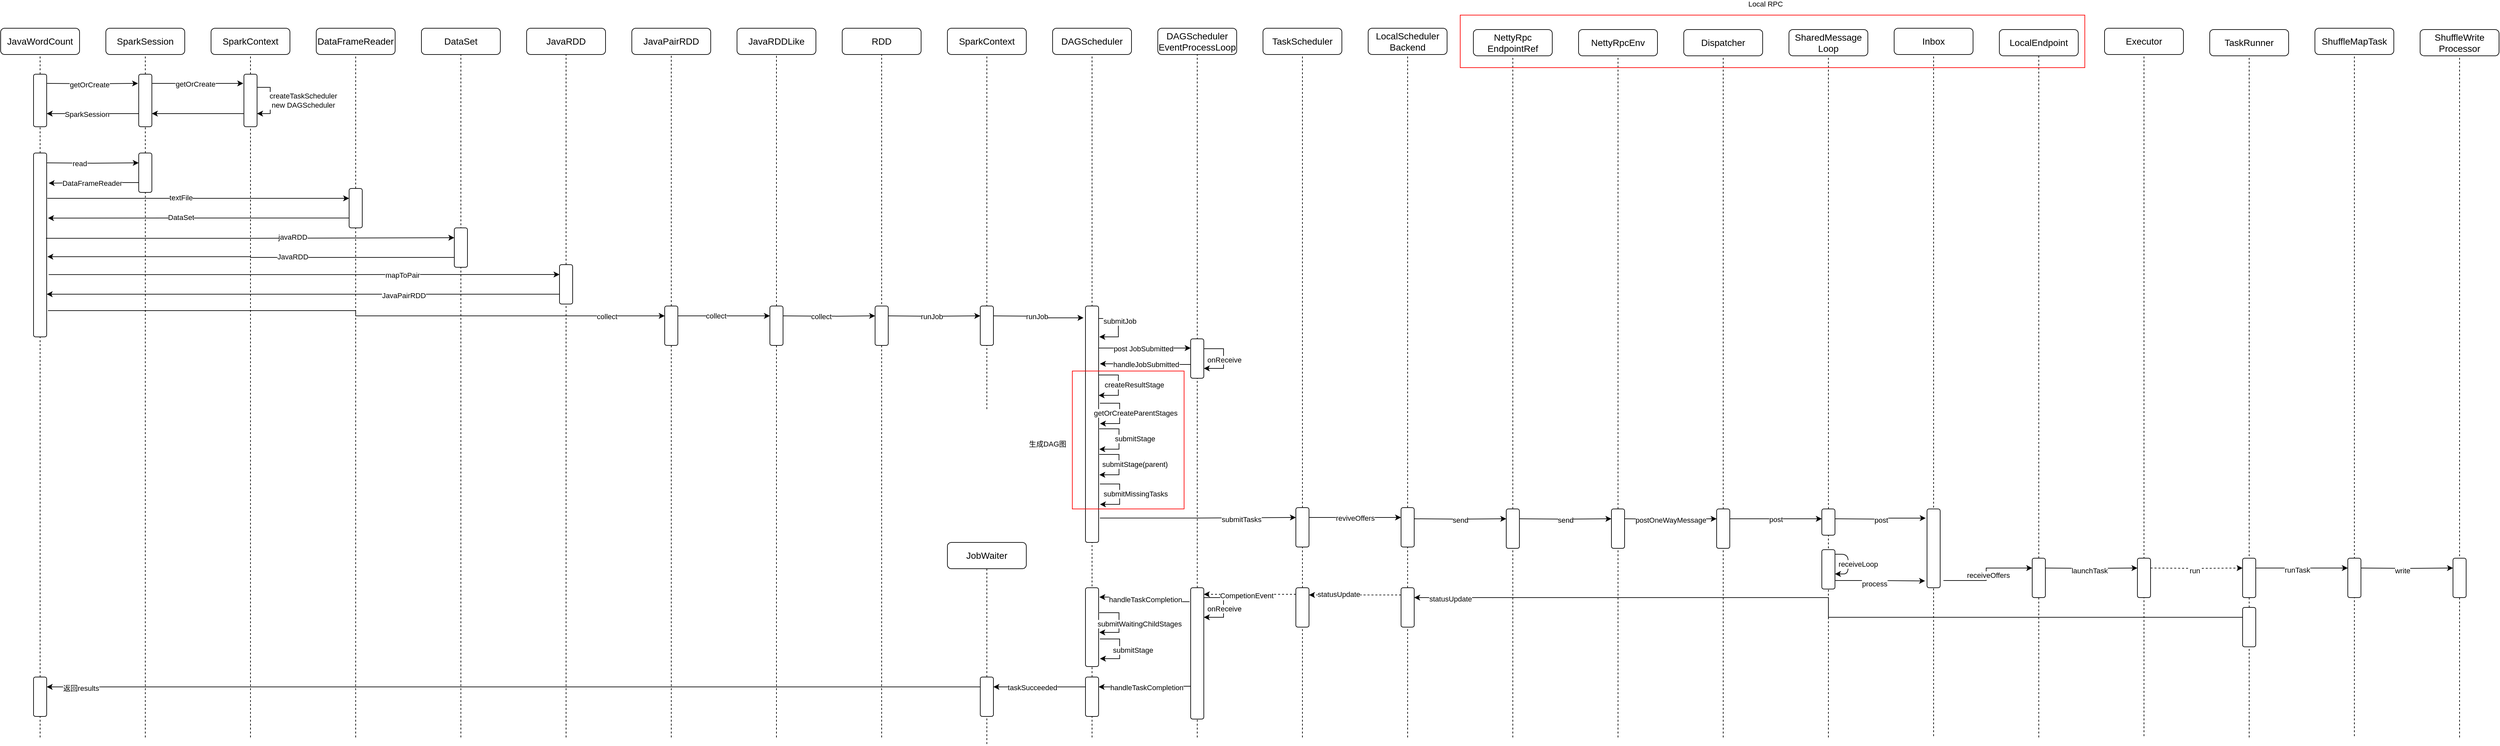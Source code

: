 <mxfile version="20.2.2" type="github">
  <diagram id="U8BS91Y_MRsQbwHD1So6" name="Page-1">
    <mxGraphModel dx="6643" dy="1079" grid="1" gridSize="10" guides="1" tooltips="1" connect="1" arrows="1" fold="1" page="1" pageScale="1" pageWidth="5000" pageHeight="3000" math="0" shadow="0">
      <root>
        <mxCell id="0" />
        <mxCell id="1" parent="0" />
        <mxCell id="0Mfr6jbFzVe-f7cG6Vl7-1" value="DataFrameReader" style="rounded=1;html=1;fontSize=14;whiteSpace=wrap;" parent="1" vertex="1">
          <mxGeometry x="-4440" y="80" width="120" height="40" as="geometry" />
        </mxCell>
        <mxCell id="0Mfr6jbFzVe-f7cG6Vl7-2" value="" style="endArrow=none;dashed=1;html=1;rounded=0;entryX=0.5;entryY=1;entryDx=0;entryDy=0;startArrow=none;" parent="1" source="-e6ujkZfyic5jgYB_E-2-20" edge="1">
          <mxGeometry width="50" height="50" relative="1" as="geometry">
            <mxPoint x="-4380" y="1160" as="sourcePoint" />
            <mxPoint x="-4380" y="120" as="targetPoint" />
          </mxGeometry>
        </mxCell>
        <mxCell id="0Mfr6jbFzVe-f7cG6Vl7-5" value="DataSet" style="rounded=1;html=1;fontSize=14;whiteSpace=wrap;" parent="1" vertex="1">
          <mxGeometry x="-4280" y="80" width="120" height="40" as="geometry" />
        </mxCell>
        <mxCell id="0Mfr6jbFzVe-f7cG6Vl7-6" value="" style="endArrow=none;dashed=1;html=1;rounded=0;entryX=0.5;entryY=1;entryDx=0;entryDy=0;startArrow=none;" parent="1" edge="1">
          <mxGeometry width="50" height="50" relative="1" as="geometry">
            <mxPoint x="-4220" y="1160" as="sourcePoint" />
            <mxPoint x="-4220" y="120" as="targetPoint" />
          </mxGeometry>
        </mxCell>
        <mxCell id="0Mfr6jbFzVe-f7cG6Vl7-7" value="JavaRDD" style="rounded=1;html=1;fontSize=14;whiteSpace=wrap;" parent="1" vertex="1">
          <mxGeometry x="-4120" y="80" width="120" height="40" as="geometry" />
        </mxCell>
        <mxCell id="0Mfr6jbFzVe-f7cG6Vl7-8" value="" style="endArrow=none;dashed=1;html=1;rounded=0;entryX=0.5;entryY=1;entryDx=0;entryDy=0;startArrow=none;" parent="1" edge="1">
          <mxGeometry width="50" height="50" relative="1" as="geometry">
            <mxPoint x="-4060" y="1160" as="sourcePoint" />
            <mxPoint x="-4060" y="120" as="targetPoint" />
          </mxGeometry>
        </mxCell>
        <mxCell id="0Mfr6jbFzVe-f7cG6Vl7-9" value="JavaPairRDD" style="rounded=1;html=1;fontSize=14;whiteSpace=wrap;" parent="1" vertex="1">
          <mxGeometry x="-3960" y="80" width="120" height="40" as="geometry" />
        </mxCell>
        <mxCell id="0Mfr6jbFzVe-f7cG6Vl7-10" value="" style="endArrow=none;dashed=1;html=1;rounded=0;entryX=0.5;entryY=1;entryDx=0;entryDy=0;startArrow=none;" parent="1" source="-e6ujkZfyic5jgYB_E-2-28" edge="1">
          <mxGeometry width="50" height="50" relative="1" as="geometry">
            <mxPoint x="-3900" y="1160" as="sourcePoint" />
            <mxPoint x="-3900" y="120" as="targetPoint" />
          </mxGeometry>
        </mxCell>
        <mxCell id="0Mfr6jbFzVe-f7cG6Vl7-11" value="JavaRDDLike" style="rounded=1;html=1;fontSize=14;whiteSpace=wrap;" parent="1" vertex="1">
          <mxGeometry x="-3800" y="80" width="120" height="40" as="geometry" />
        </mxCell>
        <mxCell id="0Mfr6jbFzVe-f7cG6Vl7-12" value="" style="endArrow=none;dashed=1;html=1;rounded=0;entryX=0.5;entryY=1;entryDx=0;entryDy=0;startArrow=none;" parent="1" source="-e6ujkZfyic5jgYB_E-2-44" edge="1">
          <mxGeometry width="50" height="50" relative="1" as="geometry">
            <mxPoint x="-3740" y="1160" as="sourcePoint" />
            <mxPoint x="-3740" y="120" as="targetPoint" />
          </mxGeometry>
        </mxCell>
        <mxCell id="0Mfr6jbFzVe-f7cG6Vl7-13" value="RDD" style="rounded=1;html=1;fontSize=14;whiteSpace=wrap;" parent="1" vertex="1">
          <mxGeometry x="-3640" y="80" width="120" height="40" as="geometry" />
        </mxCell>
        <mxCell id="0Mfr6jbFzVe-f7cG6Vl7-14" value="" style="endArrow=none;dashed=1;html=1;rounded=0;entryX=0.5;entryY=1;entryDx=0;entryDy=0;startArrow=none;" parent="1" edge="1">
          <mxGeometry width="50" height="50" relative="1" as="geometry">
            <mxPoint x="-3580" y="1160" as="sourcePoint" />
            <mxPoint x="-3580" y="120" as="targetPoint" />
          </mxGeometry>
        </mxCell>
        <mxCell id="0Mfr6jbFzVe-f7cG6Vl7-15" value="SparkContext" style="rounded=1;html=1;fontSize=14;whiteSpace=wrap;" parent="1" vertex="1">
          <mxGeometry x="-3480" y="80" width="120" height="40" as="geometry" />
        </mxCell>
        <mxCell id="0Mfr6jbFzVe-f7cG6Vl7-16" value="" style="endArrow=none;dashed=1;html=1;rounded=0;entryX=0.5;entryY=1;entryDx=0;entryDy=0;startArrow=none;" parent="1" edge="1">
          <mxGeometry width="50" height="50" relative="1" as="geometry">
            <mxPoint x="-3420" y="660" as="sourcePoint" />
            <mxPoint x="-3420" y="120" as="targetPoint" />
          </mxGeometry>
        </mxCell>
        <mxCell id="0Mfr6jbFzVe-f7cG6Vl7-17" value="DAGScheduler" style="rounded=1;html=1;fontSize=14;whiteSpace=wrap;" parent="1" vertex="1">
          <mxGeometry x="-3320" y="80" width="120" height="40" as="geometry" />
        </mxCell>
        <mxCell id="0Mfr6jbFzVe-f7cG6Vl7-18" value="" style="endArrow=none;dashed=1;html=1;rounded=0;entryX=0.5;entryY=1;entryDx=0;entryDy=0;startArrow=none;" parent="1" source="yeJJzaqy2e3DadIRj8Ek-104" edge="1">
          <mxGeometry width="50" height="50" relative="1" as="geometry">
            <mxPoint x="-3260" y="1160" as="sourcePoint" />
            <mxPoint x="-3260" y="120" as="targetPoint" />
          </mxGeometry>
        </mxCell>
        <mxCell id="0Mfr6jbFzVe-f7cG6Vl7-19" value="&lt;div&gt;DAGScheduler&lt;/div&gt;&lt;div&gt;EventProcessLoop&lt;/div&gt;" style="rounded=1;html=1;fontSize=14;whiteSpace=wrap;" parent="1" vertex="1">
          <mxGeometry x="-3160" y="80" width="120" height="40" as="geometry" />
        </mxCell>
        <mxCell id="0Mfr6jbFzVe-f7cG6Vl7-20" value="" style="endArrow=none;dashed=1;html=1;rounded=0;entryX=0.5;entryY=1;entryDx=0;entryDy=0;startArrow=none;" parent="1" source="yeJJzaqy2e3DadIRj8Ek-89" edge="1">
          <mxGeometry width="50" height="50" relative="1" as="geometry">
            <mxPoint x="-3100" y="1160" as="sourcePoint" />
            <mxPoint x="-3100" y="120" as="targetPoint" />
          </mxGeometry>
        </mxCell>
        <mxCell id="0Mfr6jbFzVe-f7cG6Vl7-21" value="TaskScheduler" style="rounded=1;html=1;fontSize=14;whiteSpace=wrap;" parent="1" vertex="1">
          <mxGeometry x="-3000" y="80" width="120" height="40" as="geometry" />
        </mxCell>
        <mxCell id="0Mfr6jbFzVe-f7cG6Vl7-22" value="" style="endArrow=none;dashed=1;html=1;rounded=0;entryX=0.5;entryY=1;entryDx=0;entryDy=0;startArrow=none;" parent="1" source="yeJJzaqy2e3DadIRj8Ek-10" edge="1">
          <mxGeometry width="50" height="50" relative="1" as="geometry">
            <mxPoint x="-2940" y="1160" as="sourcePoint" />
            <mxPoint x="-2940" y="120" as="targetPoint" />
          </mxGeometry>
        </mxCell>
        <mxCell id="0Mfr6jbFzVe-f7cG6Vl7-23" value="&lt;div&gt;LocalScheduler&lt;/div&gt;&lt;div&gt;Backend&lt;/div&gt;" style="rounded=1;html=1;fontSize=14;whiteSpace=wrap;" parent="1" vertex="1">
          <mxGeometry x="-2840" y="80" width="120" height="40" as="geometry" />
        </mxCell>
        <mxCell id="0Mfr6jbFzVe-f7cG6Vl7-24" value="" style="endArrow=none;dashed=1;html=1;rounded=0;entryX=0.5;entryY=1;entryDx=0;entryDy=0;startArrow=none;" parent="1" source="yeJJzaqy2e3DadIRj8Ek-16" edge="1">
          <mxGeometry width="50" height="50" relative="1" as="geometry">
            <mxPoint x="-2780" y="1160" as="sourcePoint" />
            <mxPoint x="-2780" y="120" as="targetPoint" />
          </mxGeometry>
        </mxCell>
        <mxCell id="0Mfr6jbFzVe-f7cG6Vl7-25" value="SparkContext" style="rounded=1;html=1;fontSize=14;whiteSpace=wrap;" parent="1" vertex="1">
          <mxGeometry x="-4600" y="80" width="120" height="40" as="geometry" />
        </mxCell>
        <mxCell id="0Mfr6jbFzVe-f7cG6Vl7-26" value="" style="endArrow=none;dashed=1;html=1;rounded=0;entryX=0.5;entryY=1;entryDx=0;entryDy=0;startArrow=none;" parent="1" source="-e6ujkZfyic5jgYB_E-2-3" edge="1">
          <mxGeometry width="50" height="50" relative="1" as="geometry">
            <mxPoint x="-4540" y="1160" as="sourcePoint" />
            <mxPoint x="-4540" y="120" as="targetPoint" />
          </mxGeometry>
        </mxCell>
        <mxCell id="0Mfr6jbFzVe-f7cG6Vl7-27" value="SparkSession" style="rounded=1;html=1;fontSize=14;whiteSpace=wrap;" parent="1" vertex="1">
          <mxGeometry x="-4760" y="80" width="120" height="40" as="geometry" />
        </mxCell>
        <mxCell id="0Mfr6jbFzVe-f7cG6Vl7-28" value="" style="endArrow=none;dashed=1;html=1;rounded=0;entryX=0.5;entryY=1;entryDx=0;entryDy=0;startArrow=none;" parent="1" source="-e6ujkZfyic5jgYB_E-2-15" edge="1">
          <mxGeometry width="50" height="50" relative="1" as="geometry">
            <mxPoint x="-4700" y="1160" as="sourcePoint" />
            <mxPoint x="-4700" y="120" as="targetPoint" />
          </mxGeometry>
        </mxCell>
        <mxCell id="0Mfr6jbFzVe-f7cG6Vl7-29" value="JavaWordCount" style="rounded=1;html=1;fontSize=14;whiteSpace=wrap;" parent="1" vertex="1">
          <mxGeometry x="-4920" y="80" width="120" height="40" as="geometry" />
        </mxCell>
        <mxCell id="0Mfr6jbFzVe-f7cG6Vl7-30" value="" style="endArrow=none;dashed=1;html=1;rounded=0;entryX=0.5;entryY=1;entryDx=0;entryDy=0;startArrow=none;" parent="1" source="-e6ujkZfyic5jgYB_E-2-13" edge="1">
          <mxGeometry width="50" height="50" relative="1" as="geometry">
            <mxPoint x="-4860" y="1160" as="sourcePoint" />
            <mxPoint x="-4860" y="120" as="targetPoint" />
          </mxGeometry>
        </mxCell>
        <mxCell id="-e6ujkZfyic5jgYB_E-2-5" style="edgeStyle=orthogonalEdgeStyle;rounded=0;orthogonalLoop=1;jettySize=auto;html=1;entryX=-0.05;entryY=0.175;entryDx=0;entryDy=0;entryPerimeter=0;" parent="1" target="-e6ujkZfyic5jgYB_E-2-2" edge="1">
          <mxGeometry relative="1" as="geometry">
            <mxPoint x="-4850" y="164" as="sourcePoint" />
          </mxGeometry>
        </mxCell>
        <mxCell id="-e6ujkZfyic5jgYB_E-2-7" value="&lt;div&gt;getOrCreate&lt;/div&gt;" style="edgeLabel;html=1;align=center;verticalAlign=middle;resizable=0;points=[];" parent="-e6ujkZfyic5jgYB_E-2-5" vertex="1" connectable="0">
          <mxGeometry x="-0.286" y="-2" relative="1" as="geometry">
            <mxPoint x="15" y="-1" as="offset" />
          </mxGeometry>
        </mxCell>
        <mxCell id="-e6ujkZfyic5jgYB_E-2-1" value="" style="rounded=1;whiteSpace=wrap;html=1;" parent="1" vertex="1">
          <mxGeometry x="-4870" y="150" width="20" height="80" as="geometry" />
        </mxCell>
        <mxCell id="-e6ujkZfyic5jgYB_E-2-6" style="edgeStyle=orthogonalEdgeStyle;rounded=0;orthogonalLoop=1;jettySize=auto;html=1;exitX=0.95;exitY=0.175;exitDx=0;exitDy=0;entryX=-0.05;entryY=0.175;entryDx=0;entryDy=0;entryPerimeter=0;exitPerimeter=0;" parent="1" source="-e6ujkZfyic5jgYB_E-2-2" target="-e6ujkZfyic5jgYB_E-2-3" edge="1">
          <mxGeometry relative="1" as="geometry">
            <mxPoint x="-4560" y="165" as="targetPoint" />
          </mxGeometry>
        </mxCell>
        <mxCell id="-e6ujkZfyic5jgYB_E-2-8" value="getOrCreate" style="edgeLabel;html=1;align=center;verticalAlign=middle;resizable=0;points=[];" parent="-e6ujkZfyic5jgYB_E-2-6" vertex="1" connectable="0">
          <mxGeometry x="-0.343" y="-1" relative="1" as="geometry">
            <mxPoint x="21" as="offset" />
          </mxGeometry>
        </mxCell>
        <mxCell id="-e6ujkZfyic5jgYB_E-2-12" style="edgeStyle=orthogonalEdgeStyle;rounded=0;orthogonalLoop=1;jettySize=auto;html=1;exitX=0;exitY=0.75;exitDx=0;exitDy=0;entryX=1;entryY=0.75;entryDx=0;entryDy=0;" parent="1" source="-e6ujkZfyic5jgYB_E-2-2" target="-e6ujkZfyic5jgYB_E-2-1" edge="1">
          <mxGeometry relative="1" as="geometry" />
        </mxCell>
        <mxCell id="-e6ujkZfyic5jgYB_E-2-26" value="SparkSession" style="edgeLabel;html=1;align=center;verticalAlign=middle;resizable=0;points=[];" parent="-e6ujkZfyic5jgYB_E-2-12" vertex="1" connectable="0">
          <mxGeometry x="0.257" y="1" relative="1" as="geometry">
            <mxPoint x="9" as="offset" />
          </mxGeometry>
        </mxCell>
        <mxCell id="-e6ujkZfyic5jgYB_E-2-2" value="" style="rounded=1;whiteSpace=wrap;html=1;" parent="1" vertex="1">
          <mxGeometry x="-4710" y="150" width="20" height="80" as="geometry" />
        </mxCell>
        <mxCell id="-e6ujkZfyic5jgYB_E-2-11" style="edgeStyle=orthogonalEdgeStyle;rounded=0;orthogonalLoop=1;jettySize=auto;html=1;exitX=0;exitY=0.75;exitDx=0;exitDy=0;entryX=1;entryY=0.75;entryDx=0;entryDy=0;" parent="1" source="-e6ujkZfyic5jgYB_E-2-3" target="-e6ujkZfyic5jgYB_E-2-2" edge="1">
          <mxGeometry relative="1" as="geometry" />
        </mxCell>
        <mxCell id="-e6ujkZfyic5jgYB_E-2-3" value="" style="rounded=1;whiteSpace=wrap;html=1;" parent="1" vertex="1">
          <mxGeometry x="-4550" y="150" width="20" height="80" as="geometry" />
        </mxCell>
        <mxCell id="-e6ujkZfyic5jgYB_E-2-4" value="" style="endArrow=none;dashed=1;html=1;rounded=0;entryX=0.5;entryY=1;entryDx=0;entryDy=0;startArrow=none;" parent="1" target="-e6ujkZfyic5jgYB_E-2-3" edge="1">
          <mxGeometry width="50" height="50" relative="1" as="geometry">
            <mxPoint x="-4540" y="1160" as="sourcePoint" />
            <mxPoint x="-4540" y="120" as="targetPoint" />
          </mxGeometry>
        </mxCell>
        <mxCell id="-e6ujkZfyic5jgYB_E-2-9" value="&lt;div&gt;createTaskScheduler&lt;/div&gt;&lt;div&gt;new DAGScheduler&lt;br&gt;&lt;/div&gt;" style="edgeStyle=orthogonalEdgeStyle;rounded=0;orthogonalLoop=1;jettySize=auto;html=1;exitX=1;exitY=0.25;exitDx=0;exitDy=0;entryX=1;entryY=0.75;entryDx=0;entryDy=0;" parent="1" source="-e6ujkZfyic5jgYB_E-2-3" target="-e6ujkZfyic5jgYB_E-2-3" edge="1">
          <mxGeometry y="50" relative="1" as="geometry">
            <mxPoint as="offset" />
          </mxGeometry>
        </mxCell>
        <mxCell id="-e6ujkZfyic5jgYB_E-2-13" value="" style="rounded=1;whiteSpace=wrap;html=1;" parent="1" vertex="1">
          <mxGeometry x="-4870" y="270" width="20" height="280" as="geometry" />
        </mxCell>
        <mxCell id="-e6ujkZfyic5jgYB_E-2-14" value="" style="endArrow=none;dashed=1;html=1;rounded=0;entryX=0.5;entryY=1;entryDx=0;entryDy=0;startArrow=none;" parent="1" source="yeJJzaqy2e3DadIRj8Ek-116" target="-e6ujkZfyic5jgYB_E-2-13" edge="1">
          <mxGeometry width="50" height="50" relative="1" as="geometry">
            <mxPoint x="-4860" y="1160" as="sourcePoint" />
            <mxPoint x="-4860" y="120" as="targetPoint" />
          </mxGeometry>
        </mxCell>
        <mxCell id="-e6ujkZfyic5jgYB_E-2-17" style="edgeStyle=orthogonalEdgeStyle;rounded=0;orthogonalLoop=1;jettySize=auto;html=1;exitX=0;exitY=0.25;exitDx=0;exitDy=0;entryX=0;entryY=0.25;entryDx=0;entryDy=0;" parent="1" target="-e6ujkZfyic5jgYB_E-2-15" edge="1">
          <mxGeometry relative="1" as="geometry">
            <mxPoint x="-4850" y="285" as="sourcePoint" />
          </mxGeometry>
        </mxCell>
        <mxCell id="-e6ujkZfyic5jgYB_E-2-35" value="read" style="edgeLabel;html=1;align=center;verticalAlign=middle;resizable=0;points=[];" parent="-e6ujkZfyic5jgYB_E-2-17" vertex="1" connectable="0">
          <mxGeometry x="-0.286" relative="1" as="geometry">
            <mxPoint as="offset" />
          </mxGeometry>
        </mxCell>
        <mxCell id="-e6ujkZfyic5jgYB_E-2-19" style="edgeStyle=orthogonalEdgeStyle;rounded=0;orthogonalLoop=1;jettySize=auto;html=1;exitX=0;exitY=0.75;exitDx=0;exitDy=0;entryX=1.15;entryY=0.164;entryDx=0;entryDy=0;entryPerimeter=0;" parent="1" source="-e6ujkZfyic5jgYB_E-2-15" target="-e6ujkZfyic5jgYB_E-2-13" edge="1">
          <mxGeometry relative="1" as="geometry" />
        </mxCell>
        <mxCell id="-e6ujkZfyic5jgYB_E-2-36" value="DataFrameReader" style="edgeLabel;html=1;align=center;verticalAlign=middle;resizable=0;points=[];" parent="-e6ujkZfyic5jgYB_E-2-19" vertex="1" connectable="0">
          <mxGeometry x="0.26" relative="1" as="geometry">
            <mxPoint x="15" as="offset" />
          </mxGeometry>
        </mxCell>
        <mxCell id="-e6ujkZfyic5jgYB_E-2-15" value="" style="rounded=1;whiteSpace=wrap;html=1;" parent="1" vertex="1">
          <mxGeometry x="-4710" y="270" width="20" height="60" as="geometry" />
        </mxCell>
        <mxCell id="-e6ujkZfyic5jgYB_E-2-16" value="" style="endArrow=none;dashed=1;html=1;rounded=0;entryX=0.5;entryY=1;entryDx=0;entryDy=0;startArrow=none;" parent="1" target="-e6ujkZfyic5jgYB_E-2-15" edge="1">
          <mxGeometry width="50" height="50" relative="1" as="geometry">
            <mxPoint x="-4700" y="1160" as="sourcePoint" />
            <mxPoint x="-4700" y="120" as="targetPoint" />
          </mxGeometry>
        </mxCell>
        <mxCell id="-e6ujkZfyic5jgYB_E-2-22" style="edgeStyle=orthogonalEdgeStyle;rounded=0;orthogonalLoop=1;jettySize=auto;html=1;exitX=0;exitY=0.25;exitDx=0;exitDy=0;entryX=1.05;entryY=0.558;entryDx=0;entryDy=0;entryPerimeter=0;" parent="1" edge="1">
          <mxGeometry relative="1" as="geometry">
            <mxPoint x="-4849" y="338.96" as="sourcePoint" />
            <mxPoint x="-4390" y="339" as="targetPoint" />
          </mxGeometry>
        </mxCell>
        <mxCell id="-e6ujkZfyic5jgYB_E-2-37" value="textFile" style="edgeLabel;html=1;align=center;verticalAlign=middle;resizable=0;points=[];" parent="-e6ujkZfyic5jgYB_E-2-22" vertex="1" connectable="0">
          <mxGeometry x="-0.116" y="1" relative="1" as="geometry">
            <mxPoint as="offset" />
          </mxGeometry>
        </mxCell>
        <mxCell id="-e6ujkZfyic5jgYB_E-2-23" style="edgeStyle=orthogonalEdgeStyle;rounded=0;orthogonalLoop=1;jettySize=auto;html=1;exitX=0;exitY=0.75;exitDx=0;exitDy=0;entryX=1.1;entryY=0.354;entryDx=0;entryDy=0;entryPerimeter=0;" parent="1" source="-e6ujkZfyic5jgYB_E-2-20" target="-e6ujkZfyic5jgYB_E-2-13" edge="1">
          <mxGeometry relative="1" as="geometry" />
        </mxCell>
        <mxCell id="-e6ujkZfyic5jgYB_E-2-38" value="DataSet" style="edgeLabel;html=1;align=center;verticalAlign=middle;resizable=0;points=[];" parent="-e6ujkZfyic5jgYB_E-2-23" vertex="1" connectable="0">
          <mxGeometry x="0.118" y="-1" relative="1" as="geometry">
            <mxPoint as="offset" />
          </mxGeometry>
        </mxCell>
        <mxCell id="-e6ujkZfyic5jgYB_E-2-20" value="" style="rounded=1;whiteSpace=wrap;html=1;" parent="1" vertex="1">
          <mxGeometry x="-4390" y="324" width="20" height="60" as="geometry" />
        </mxCell>
        <mxCell id="-e6ujkZfyic5jgYB_E-2-21" value="" style="endArrow=none;dashed=1;html=1;rounded=0;entryX=0.5;entryY=1;entryDx=0;entryDy=0;startArrow=none;" parent="1" target="-e6ujkZfyic5jgYB_E-2-20" edge="1">
          <mxGeometry width="50" height="50" relative="1" as="geometry">
            <mxPoint x="-4380" y="1160" as="sourcePoint" />
            <mxPoint x="-4380" y="120" as="targetPoint" />
          </mxGeometry>
        </mxCell>
        <mxCell id="-e6ujkZfyic5jgYB_E-2-27" style="edgeStyle=orthogonalEdgeStyle;rounded=0;orthogonalLoop=1;jettySize=auto;html=1;exitX=0.95;exitY=0.464;exitDx=0;exitDy=0;entryX=0;entryY=0.25;entryDx=0;entryDy=0;exitPerimeter=0;" parent="1" source="-e6ujkZfyic5jgYB_E-2-13" target="-e6ujkZfyic5jgYB_E-2-24" edge="1">
          <mxGeometry relative="1" as="geometry" />
        </mxCell>
        <mxCell id="-e6ujkZfyic5jgYB_E-2-39" value="javaRDD" style="edgeLabel;html=1;align=center;verticalAlign=middle;resizable=0;points=[];" parent="-e6ujkZfyic5jgYB_E-2-27" vertex="1" connectable="0">
          <mxGeometry x="0.209" y="1" relative="1" as="geometry">
            <mxPoint as="offset" />
          </mxGeometry>
        </mxCell>
        <mxCell id="-e6ujkZfyic5jgYB_E-2-30" style="edgeStyle=orthogonalEdgeStyle;rounded=0;orthogonalLoop=1;jettySize=auto;html=1;exitX=0;exitY=0.75;exitDx=0;exitDy=0;entryX=1.05;entryY=0.564;entryDx=0;entryDy=0;entryPerimeter=0;" parent="1" source="-e6ujkZfyic5jgYB_E-2-24" target="-e6ujkZfyic5jgYB_E-2-13" edge="1">
          <mxGeometry relative="1" as="geometry" />
        </mxCell>
        <mxCell id="-e6ujkZfyic5jgYB_E-2-40" value="JavaRDD" style="edgeLabel;html=1;align=center;verticalAlign=middle;resizable=0;points=[];" parent="-e6ujkZfyic5jgYB_E-2-30" vertex="1" connectable="0">
          <mxGeometry x="-0.171" y="-1" relative="1" as="geometry">
            <mxPoint x="11" as="offset" />
          </mxGeometry>
        </mxCell>
        <mxCell id="-e6ujkZfyic5jgYB_E-2-24" value="" style="rounded=1;whiteSpace=wrap;html=1;" parent="1" vertex="1">
          <mxGeometry x="-4230" y="384" width="20" height="60" as="geometry" />
        </mxCell>
        <mxCell id="-e6ujkZfyic5jgYB_E-2-31" style="edgeStyle=orthogonalEdgeStyle;rounded=0;orthogonalLoop=1;jettySize=auto;html=1;exitX=1.15;exitY=0.661;exitDx=0;exitDy=0;entryX=0;entryY=0.25;entryDx=0;entryDy=0;exitPerimeter=0;" parent="1" source="-e6ujkZfyic5jgYB_E-2-13" target="-e6ujkZfyic5jgYB_E-2-25" edge="1">
          <mxGeometry relative="1" as="geometry" />
        </mxCell>
        <mxCell id="-e6ujkZfyic5jgYB_E-2-41" value="mapToPair" style="edgeLabel;html=1;align=center;verticalAlign=middle;resizable=0;points=[];" parent="-e6ujkZfyic5jgYB_E-2-31" vertex="1" connectable="0">
          <mxGeometry x="0.384" y="-1" relative="1" as="geometry">
            <mxPoint as="offset" />
          </mxGeometry>
        </mxCell>
        <mxCell id="-e6ujkZfyic5jgYB_E-2-32" style="edgeStyle=orthogonalEdgeStyle;rounded=0;orthogonalLoop=1;jettySize=auto;html=1;exitX=0;exitY=0.75;exitDx=0;exitDy=0;" parent="1" source="-e6ujkZfyic5jgYB_E-2-25" edge="1">
          <mxGeometry relative="1" as="geometry">
            <mxPoint x="-4850" y="485" as="targetPoint" />
          </mxGeometry>
        </mxCell>
        <mxCell id="-e6ujkZfyic5jgYB_E-2-42" value="JavaPairRDD" style="edgeLabel;html=1;align=center;verticalAlign=middle;resizable=0;points=[];" parent="-e6ujkZfyic5jgYB_E-2-32" vertex="1" connectable="0">
          <mxGeometry x="-0.364" y="2" relative="1" as="geometry">
            <mxPoint x="11" as="offset" />
          </mxGeometry>
        </mxCell>
        <mxCell id="-e6ujkZfyic5jgYB_E-2-25" value="" style="rounded=1;whiteSpace=wrap;html=1;" parent="1" vertex="1">
          <mxGeometry x="-4070" y="440" width="20" height="60" as="geometry" />
        </mxCell>
        <mxCell id="-e6ujkZfyic5jgYB_E-2-33" style="edgeStyle=orthogonalEdgeStyle;rounded=0;orthogonalLoop=1;jettySize=auto;html=1;exitX=1.1;exitY=0.857;exitDx=0;exitDy=0;entryX=0;entryY=0.25;entryDx=0;entryDy=0;exitPerimeter=0;" parent="1" source="-e6ujkZfyic5jgYB_E-2-13" target="-e6ujkZfyic5jgYB_E-2-28" edge="1">
          <mxGeometry relative="1" as="geometry" />
        </mxCell>
        <mxCell id="-e6ujkZfyic5jgYB_E-2-43" value="collect" style="edgeLabel;html=1;align=center;verticalAlign=middle;resizable=0;points=[];" parent="-e6ujkZfyic5jgYB_E-2-33" vertex="1" connectable="0">
          <mxGeometry x="0.812" y="-1" relative="1" as="geometry">
            <mxPoint x="1" as="offset" />
          </mxGeometry>
        </mxCell>
        <mxCell id="-e6ujkZfyic5jgYB_E-2-46" style="edgeStyle=orthogonalEdgeStyle;rounded=0;orthogonalLoop=1;jettySize=auto;html=1;exitX=1;exitY=0.25;exitDx=0;exitDy=0;entryX=0;entryY=0.25;entryDx=0;entryDy=0;" parent="1" source="-e6ujkZfyic5jgYB_E-2-28" target="-e6ujkZfyic5jgYB_E-2-44" edge="1">
          <mxGeometry relative="1" as="geometry" />
        </mxCell>
        <mxCell id="-e6ujkZfyic5jgYB_E-2-47" value="collect" style="edgeLabel;html=1;align=center;verticalAlign=middle;resizable=0;points=[];" parent="-e6ujkZfyic5jgYB_E-2-46" vertex="1" connectable="0">
          <mxGeometry x="-0.171" relative="1" as="geometry">
            <mxPoint as="offset" />
          </mxGeometry>
        </mxCell>
        <mxCell id="-e6ujkZfyic5jgYB_E-2-28" value="" style="rounded=1;whiteSpace=wrap;html=1;" parent="1" vertex="1">
          <mxGeometry x="-3910" y="503" width="20" height="60" as="geometry" />
        </mxCell>
        <mxCell id="-e6ujkZfyic5jgYB_E-2-29" value="" style="endArrow=none;dashed=1;html=1;rounded=0;entryX=0.5;entryY=1;entryDx=0;entryDy=0;startArrow=none;" parent="1" target="-e6ujkZfyic5jgYB_E-2-28" edge="1">
          <mxGeometry width="50" height="50" relative="1" as="geometry">
            <mxPoint x="-3900" y="1160" as="sourcePoint" />
            <mxPoint x="-3900" y="120" as="targetPoint" />
          </mxGeometry>
        </mxCell>
        <mxCell id="-e6ujkZfyic5jgYB_E-2-44" value="" style="rounded=1;whiteSpace=wrap;html=1;" parent="1" vertex="1">
          <mxGeometry x="-3750" y="503" width="20" height="60" as="geometry" />
        </mxCell>
        <mxCell id="-e6ujkZfyic5jgYB_E-2-45" value="" style="endArrow=none;dashed=1;html=1;rounded=0;entryX=0.5;entryY=1;entryDx=0;entryDy=0;startArrow=none;" parent="1" target="-e6ujkZfyic5jgYB_E-2-44" edge="1">
          <mxGeometry width="50" height="50" relative="1" as="geometry">
            <mxPoint x="-3740" y="1160" as="sourcePoint" />
            <mxPoint x="-3740" y="120" as="targetPoint" />
          </mxGeometry>
        </mxCell>
        <mxCell id="-e6ujkZfyic5jgYB_E-2-48" style="edgeStyle=orthogonalEdgeStyle;rounded=0;orthogonalLoop=1;jettySize=auto;html=1;exitX=1;exitY=0.25;exitDx=0;exitDy=0;entryX=0;entryY=0.25;entryDx=0;entryDy=0;" parent="1" target="-e6ujkZfyic5jgYB_E-2-50" edge="1">
          <mxGeometry relative="1" as="geometry">
            <mxPoint x="-3730" y="518" as="sourcePoint" />
          </mxGeometry>
        </mxCell>
        <mxCell id="-e6ujkZfyic5jgYB_E-2-49" value="collect" style="edgeLabel;html=1;align=center;verticalAlign=middle;resizable=0;points=[];" parent="-e6ujkZfyic5jgYB_E-2-48" vertex="1" connectable="0">
          <mxGeometry x="-0.171" relative="1" as="geometry">
            <mxPoint as="offset" />
          </mxGeometry>
        </mxCell>
        <mxCell id="-e6ujkZfyic5jgYB_E-2-50" value="" style="rounded=1;whiteSpace=wrap;html=1;" parent="1" vertex="1">
          <mxGeometry x="-3590" y="503" width="20" height="60" as="geometry" />
        </mxCell>
        <mxCell id="-e6ujkZfyic5jgYB_E-2-51" style="edgeStyle=orthogonalEdgeStyle;rounded=0;orthogonalLoop=1;jettySize=auto;html=1;exitX=1;exitY=0.25;exitDx=0;exitDy=0;entryX=0;entryY=0.25;entryDx=0;entryDy=0;" parent="1" target="-e6ujkZfyic5jgYB_E-2-53" edge="1">
          <mxGeometry relative="1" as="geometry">
            <mxPoint x="-3570" y="518" as="sourcePoint" />
          </mxGeometry>
        </mxCell>
        <mxCell id="-e6ujkZfyic5jgYB_E-2-52" value="runJob" style="edgeLabel;html=1;align=center;verticalAlign=middle;resizable=0;points=[];" parent="-e6ujkZfyic5jgYB_E-2-51" vertex="1" connectable="0">
          <mxGeometry x="-0.171" relative="1" as="geometry">
            <mxPoint x="8" as="offset" />
          </mxGeometry>
        </mxCell>
        <mxCell id="-e6ujkZfyic5jgYB_E-2-53" value="" style="rounded=1;whiteSpace=wrap;html=1;" parent="1" vertex="1">
          <mxGeometry x="-3430" y="503" width="20" height="60" as="geometry" />
        </mxCell>
        <mxCell id="-e6ujkZfyic5jgYB_E-2-54" style="edgeStyle=orthogonalEdgeStyle;rounded=0;orthogonalLoop=1;jettySize=auto;html=1;exitX=1;exitY=0.25;exitDx=0;exitDy=0;entryX=-0.15;entryY=0.05;entryDx=0;entryDy=0;entryPerimeter=0;" parent="1" target="-e6ujkZfyic5jgYB_E-2-56" edge="1">
          <mxGeometry relative="1" as="geometry">
            <mxPoint x="-3410" y="518" as="sourcePoint" />
          </mxGeometry>
        </mxCell>
        <mxCell id="-e6ujkZfyic5jgYB_E-2-55" value="runJob" style="edgeLabel;html=1;align=center;verticalAlign=middle;resizable=0;points=[];" parent="-e6ujkZfyic5jgYB_E-2-54" vertex="1" connectable="0">
          <mxGeometry x="-0.171" relative="1" as="geometry">
            <mxPoint x="8" as="offset" />
          </mxGeometry>
        </mxCell>
        <mxCell id="-e6ujkZfyic5jgYB_E-2-56" value="" style="rounded=1;whiteSpace=wrap;html=1;" parent="1" vertex="1">
          <mxGeometry x="-3270" y="503" width="20" height="360" as="geometry" />
        </mxCell>
        <mxCell id="-e6ujkZfyic5jgYB_E-2-57" style="edgeStyle=orthogonalEdgeStyle;rounded=0;orthogonalLoop=1;jettySize=auto;html=1;exitX=1;exitY=0.119;exitDx=0;exitDy=0;exitPerimeter=0;" parent="1" source="-e6ujkZfyic5jgYB_E-2-56" edge="1">
          <mxGeometry relative="1" as="geometry">
            <mxPoint x="-3249" y="550" as="targetPoint" />
            <Array as="points">
              <mxPoint x="-3250" y="522" />
              <mxPoint x="-3220" y="522" />
              <mxPoint x="-3220" y="550" />
              <mxPoint x="-3249" y="550" />
            </Array>
          </mxGeometry>
        </mxCell>
        <mxCell id="-e6ujkZfyic5jgYB_E-2-58" value="submitJob" style="edgeLabel;html=1;align=center;verticalAlign=middle;resizable=0;points=[];" parent="-e6ujkZfyic5jgYB_E-2-57" vertex="1" connectable="0">
          <mxGeometry x="0.041" y="2" relative="1" as="geometry">
            <mxPoint as="offset" />
          </mxGeometry>
        </mxCell>
        <mxCell id="-e6ujkZfyic5jgYB_E-2-61" style="edgeStyle=orthogonalEdgeStyle;rounded=0;orthogonalLoop=1;jettySize=auto;html=1;exitX=0;exitY=0.25;exitDx=0;exitDy=0;entryX=1;entryY=0.406;entryDx=0;entryDy=0;entryPerimeter=0;" parent="1" edge="1">
          <mxGeometry relative="1" as="geometry">
            <mxPoint x="-3250" y="566.96" as="sourcePoint" />
            <mxPoint x="-3110" y="567" as="targetPoint" />
          </mxGeometry>
        </mxCell>
        <mxCell id="-e6ujkZfyic5jgYB_E-2-62" value="post JobSubmitted" style="edgeLabel;html=1;align=center;verticalAlign=middle;resizable=0;points=[];" parent="-e6ujkZfyic5jgYB_E-2-61" vertex="1" connectable="0">
          <mxGeometry x="-0.029" y="-1" relative="1" as="geometry">
            <mxPoint as="offset" />
          </mxGeometry>
        </mxCell>
        <mxCell id="-e6ujkZfyic5jgYB_E-2-65" style="edgeStyle=orthogonalEdgeStyle;rounded=0;orthogonalLoop=1;jettySize=auto;html=1;exitX=0;exitY=0.75;exitDx=0;exitDy=0;entryX=1.1;entryY=0.47;entryDx=0;entryDy=0;entryPerimeter=0;" parent="1" edge="1">
          <mxGeometry relative="1" as="geometry">
            <mxPoint x="-3110" y="592" as="sourcePoint" />
            <mxPoint x="-3248" y="591" as="targetPoint" />
            <Array as="points">
              <mxPoint x="-3179" y="592" />
              <mxPoint x="-3179" y="591" />
            </Array>
          </mxGeometry>
        </mxCell>
        <mxCell id="-e6ujkZfyic5jgYB_E-2-66" value="handleJobSubmitted" style="edgeLabel;html=1;align=center;verticalAlign=middle;resizable=0;points=[];" parent="-e6ujkZfyic5jgYB_E-2-65" vertex="1" connectable="0">
          <mxGeometry x="0.11" y="1" relative="1" as="geometry">
            <mxPoint x="8" as="offset" />
          </mxGeometry>
        </mxCell>
        <mxCell id="-e6ujkZfyic5jgYB_E-2-59" value="" style="rounded=1;whiteSpace=wrap;html=1;" parent="1" vertex="1">
          <mxGeometry x="-3110" y="553" width="20" height="60" as="geometry" />
        </mxCell>
        <mxCell id="-e6ujkZfyic5jgYB_E-2-63" style="edgeStyle=orthogonalEdgeStyle;rounded=0;orthogonalLoop=1;jettySize=auto;html=1;exitX=1;exitY=0.25;exitDx=0;exitDy=0;entryX=1;entryY=0.75;entryDx=0;entryDy=0;" parent="1" source="-e6ujkZfyic5jgYB_E-2-59" target="-e6ujkZfyic5jgYB_E-2-59" edge="1">
          <mxGeometry relative="1" as="geometry">
            <Array as="points">
              <mxPoint x="-3060" y="568" />
              <mxPoint x="-3060" y="598" />
            </Array>
          </mxGeometry>
        </mxCell>
        <mxCell id="-e6ujkZfyic5jgYB_E-2-64" value="onReceive" style="edgeLabel;html=1;align=center;verticalAlign=middle;resizable=0;points=[];" parent="-e6ujkZfyic5jgYB_E-2-63" vertex="1" connectable="0">
          <mxGeometry x="0.029" y="1" relative="1" as="geometry">
            <mxPoint as="offset" />
          </mxGeometry>
        </mxCell>
        <mxCell id="-e6ujkZfyic5jgYB_E-2-67" style="edgeStyle=orthogonalEdgeStyle;rounded=0;orthogonalLoop=1;jettySize=auto;html=1;exitX=1;exitY=0.75;exitDx=0;exitDy=0;entryX=1;entryY=0.944;entryDx=0;entryDy=0;entryPerimeter=0;" parent="1" edge="1">
          <mxGeometry relative="1" as="geometry">
            <mxPoint x="-3250" y="608" as="sourcePoint" />
            <mxPoint x="-3250" y="639.04" as="targetPoint" />
            <Array as="points">
              <mxPoint x="-3220" y="608" />
              <mxPoint x="-3220" y="639" />
            </Array>
          </mxGeometry>
        </mxCell>
        <mxCell id="-e6ujkZfyic5jgYB_E-2-68" value="createResultStage" style="edgeLabel;html=1;align=center;verticalAlign=middle;resizable=0;points=[];" parent="-e6ujkZfyic5jgYB_E-2-67" vertex="1" connectable="0">
          <mxGeometry x="-0.011" y="2" relative="1" as="geometry">
            <mxPoint x="22" as="offset" />
          </mxGeometry>
        </mxCell>
        <mxCell id="yeJJzaqy2e3DadIRj8Ek-2" style="edgeStyle=orthogonalEdgeStyle;rounded=0;orthogonalLoop=1;jettySize=auto;html=1;exitX=1;exitY=0.75;exitDx=0;exitDy=0;entryX=1;entryY=0.944;entryDx=0;entryDy=0;entryPerimeter=0;" parent="1" edge="1">
          <mxGeometry relative="1" as="geometry">
            <mxPoint x="-3248" y="651" as="sourcePoint" />
            <mxPoint x="-3248" y="682.04" as="targetPoint" />
            <Array as="points">
              <mxPoint x="-3218" y="651" />
              <mxPoint x="-3218" y="682" />
            </Array>
          </mxGeometry>
        </mxCell>
        <mxCell id="yeJJzaqy2e3DadIRj8Ek-3" value="getOrCreateParentStages" style="edgeLabel;html=1;align=center;verticalAlign=middle;resizable=0;points=[];" parent="yeJJzaqy2e3DadIRj8Ek-2" vertex="1" connectable="0">
          <mxGeometry x="-0.011" y="2" relative="1" as="geometry">
            <mxPoint x="22" as="offset" />
          </mxGeometry>
        </mxCell>
        <mxCell id="yeJJzaqy2e3DadIRj8Ek-4" style="edgeStyle=orthogonalEdgeStyle;rounded=0;orthogonalLoop=1;jettySize=auto;html=1;exitX=1;exitY=0.75;exitDx=0;exitDy=0;entryX=1;entryY=0.944;entryDx=0;entryDy=0;entryPerimeter=0;" parent="1" edge="1">
          <mxGeometry relative="1" as="geometry">
            <mxPoint x="-3249" y="690" as="sourcePoint" />
            <mxPoint x="-3249" y="721.04" as="targetPoint" />
            <Array as="points">
              <mxPoint x="-3219" y="690" />
              <mxPoint x="-3219" y="721" />
            </Array>
          </mxGeometry>
        </mxCell>
        <mxCell id="yeJJzaqy2e3DadIRj8Ek-5" value="submitStage" style="edgeLabel;html=1;align=center;verticalAlign=middle;resizable=0;points=[];" parent="yeJJzaqy2e3DadIRj8Ek-4" vertex="1" connectable="0">
          <mxGeometry x="-0.011" y="2" relative="1" as="geometry">
            <mxPoint x="22" as="offset" />
          </mxGeometry>
        </mxCell>
        <mxCell id="yeJJzaqy2e3DadIRj8Ek-6" style="edgeStyle=orthogonalEdgeStyle;rounded=0;orthogonalLoop=1;jettySize=auto;html=1;exitX=1;exitY=0.75;exitDx=0;exitDy=0;entryX=1;entryY=0.944;entryDx=0;entryDy=0;entryPerimeter=0;" parent="1" edge="1">
          <mxGeometry relative="1" as="geometry">
            <mxPoint x="-3249" y="729" as="sourcePoint" />
            <mxPoint x="-3249" y="760.04" as="targetPoint" />
            <Array as="points">
              <mxPoint x="-3219" y="729" />
              <mxPoint x="-3219" y="760" />
            </Array>
          </mxGeometry>
        </mxCell>
        <mxCell id="yeJJzaqy2e3DadIRj8Ek-7" value="submitStage(parent)" style="edgeLabel;html=1;align=center;verticalAlign=middle;resizable=0;points=[];" parent="yeJJzaqy2e3DadIRj8Ek-6" vertex="1" connectable="0">
          <mxGeometry x="-0.011" y="2" relative="1" as="geometry">
            <mxPoint x="22" as="offset" />
          </mxGeometry>
        </mxCell>
        <mxCell id="yeJJzaqy2e3DadIRj8Ek-8" style="edgeStyle=orthogonalEdgeStyle;rounded=0;orthogonalLoop=1;jettySize=auto;html=1;exitX=1;exitY=0.75;exitDx=0;exitDy=0;entryX=1;entryY=0.944;entryDx=0;entryDy=0;entryPerimeter=0;" parent="1" edge="1">
          <mxGeometry relative="1" as="geometry">
            <mxPoint x="-3248" y="774" as="sourcePoint" />
            <mxPoint x="-3248" y="805.04" as="targetPoint" />
            <Array as="points">
              <mxPoint x="-3218" y="774" />
              <mxPoint x="-3218" y="805" />
            </Array>
          </mxGeometry>
        </mxCell>
        <mxCell id="yeJJzaqy2e3DadIRj8Ek-9" value="submitMissingTasks" style="edgeLabel;html=1;align=center;verticalAlign=middle;resizable=0;points=[];" parent="yeJJzaqy2e3DadIRj8Ek-8" vertex="1" connectable="0">
          <mxGeometry x="-0.011" y="2" relative="1" as="geometry">
            <mxPoint x="22" as="offset" />
          </mxGeometry>
        </mxCell>
        <mxCell id="yeJJzaqy2e3DadIRj8Ek-12" style="edgeStyle=orthogonalEdgeStyle;rounded=0;orthogonalLoop=1;jettySize=auto;html=1;exitX=1.1;exitY=0.897;exitDx=0;exitDy=0;entryX=0;entryY=0.25;entryDx=0;entryDy=0;exitPerimeter=0;" parent="1" source="-e6ujkZfyic5jgYB_E-2-56" target="yeJJzaqy2e3DadIRj8Ek-10" edge="1">
          <mxGeometry relative="1" as="geometry" />
        </mxCell>
        <mxCell id="yeJJzaqy2e3DadIRj8Ek-13" value="&lt;div&gt;submitTasks&lt;/div&gt;" style="edgeLabel;html=1;align=center;verticalAlign=middle;resizable=0;points=[];" parent="yeJJzaqy2e3DadIRj8Ek-12" vertex="1" connectable="0">
          <mxGeometry x="0.19" y="-3" relative="1" as="geometry">
            <mxPoint x="38" as="offset" />
          </mxGeometry>
        </mxCell>
        <mxCell id="yeJJzaqy2e3DadIRj8Ek-18" style="edgeStyle=orthogonalEdgeStyle;rounded=0;orthogonalLoop=1;jettySize=auto;html=1;exitX=1;exitY=0.25;exitDx=0;exitDy=0;entryX=0;entryY=0.25;entryDx=0;entryDy=0;" parent="1" source="yeJJzaqy2e3DadIRj8Ek-10" target="yeJJzaqy2e3DadIRj8Ek-16" edge="1">
          <mxGeometry relative="1" as="geometry" />
        </mxCell>
        <mxCell id="yeJJzaqy2e3DadIRj8Ek-19" value="reviveOffers" style="edgeLabel;html=1;align=center;verticalAlign=middle;resizable=0;points=[];" parent="yeJJzaqy2e3DadIRj8Ek-18" vertex="1" connectable="0">
          <mxGeometry x="-0.214" y="-1" relative="1" as="geometry">
            <mxPoint x="15" as="offset" />
          </mxGeometry>
        </mxCell>
        <mxCell id="yeJJzaqy2e3DadIRj8Ek-10" value="" style="rounded=1;whiteSpace=wrap;html=1;" parent="1" vertex="1">
          <mxGeometry x="-2950" y="810" width="20" height="60" as="geometry" />
        </mxCell>
        <mxCell id="yeJJzaqy2e3DadIRj8Ek-11" value="" style="endArrow=none;dashed=1;html=1;rounded=0;entryX=0.5;entryY=1;entryDx=0;entryDy=0;startArrow=none;" parent="1" target="yeJJzaqy2e3DadIRj8Ek-10" edge="1" source="OK35LFlr38zuCm3YZifU-3">
          <mxGeometry width="50" height="50" relative="1" as="geometry">
            <mxPoint x="-2940" y="1160" as="sourcePoint" />
            <mxPoint x="-2940" y="120" as="targetPoint" />
          </mxGeometry>
        </mxCell>
        <mxCell id="yeJJzaqy2e3DadIRj8Ek-15" value="生成DAG图" style="edgeLabel;html=1;align=center;verticalAlign=middle;resizable=0;points=[];" parent="1" vertex="1" connectable="0">
          <mxGeometry x="-3320" y="710" as="geometry">
            <mxPoint x="-8" y="3" as="offset" />
          </mxGeometry>
        </mxCell>
        <mxCell id="yeJJzaqy2e3DadIRj8Ek-14" value="" style="rounded=0;whiteSpace=wrap;html=1;strokeColor=#FF0000;fillColor=none;" parent="1" vertex="1">
          <mxGeometry x="-3290" y="602" width="170" height="210" as="geometry" />
        </mxCell>
        <mxCell id="yeJJzaqy2e3DadIRj8Ek-16" value="" style="rounded=1;whiteSpace=wrap;html=1;" parent="1" vertex="1">
          <mxGeometry x="-2790" y="810" width="20" height="60" as="geometry" />
        </mxCell>
        <mxCell id="yeJJzaqy2e3DadIRj8Ek-17" value="" style="endArrow=none;dashed=1;html=1;rounded=0;entryX=0.5;entryY=1;entryDx=0;entryDy=0;startArrow=none;" parent="1" target="yeJJzaqy2e3DadIRj8Ek-16" edge="1" source="OK35LFlr38zuCm3YZifU-1">
          <mxGeometry width="50" height="50" relative="1" as="geometry">
            <mxPoint x="-2780" y="1160" as="sourcePoint" />
            <mxPoint x="-2780" y="120" as="targetPoint" />
          </mxGeometry>
        </mxCell>
        <mxCell id="yeJJzaqy2e3DadIRj8Ek-20" value="&lt;div&gt;NettyRpc&lt;/div&gt;&lt;div&gt;EndpointRef&lt;br&gt;&lt;/div&gt;" style="rounded=1;html=1;fontSize=14;whiteSpace=wrap;" parent="1" vertex="1">
          <mxGeometry x="-2680" y="82" width="120" height="40" as="geometry" />
        </mxCell>
        <mxCell id="yeJJzaqy2e3DadIRj8Ek-21" value="" style="endArrow=none;dashed=1;html=1;rounded=0;entryX=0.5;entryY=1;entryDx=0;entryDy=0;startArrow=none;" parent="1" edge="1">
          <mxGeometry width="50" height="50" relative="1" as="geometry">
            <mxPoint x="-2620" y="1160" as="sourcePoint" />
            <mxPoint x="-2620" y="122" as="targetPoint" />
          </mxGeometry>
        </mxCell>
        <mxCell id="yeJJzaqy2e3DadIRj8Ek-22" style="edgeStyle=orthogonalEdgeStyle;rounded=0;orthogonalLoop=1;jettySize=auto;html=1;exitX=1;exitY=0.25;exitDx=0;exitDy=0;entryX=0;entryY=0.25;entryDx=0;entryDy=0;" parent="1" target="yeJJzaqy2e3DadIRj8Ek-24" edge="1">
          <mxGeometry relative="1" as="geometry">
            <mxPoint x="-2770" y="827" as="sourcePoint" />
          </mxGeometry>
        </mxCell>
        <mxCell id="yeJJzaqy2e3DadIRj8Ek-23" value="send" style="edgeLabel;html=1;align=center;verticalAlign=middle;resizable=0;points=[];" parent="yeJJzaqy2e3DadIRj8Ek-22" vertex="1" connectable="0">
          <mxGeometry x="-0.214" y="-1" relative="1" as="geometry">
            <mxPoint x="15" as="offset" />
          </mxGeometry>
        </mxCell>
        <mxCell id="yeJJzaqy2e3DadIRj8Ek-24" value="" style="rounded=1;whiteSpace=wrap;html=1;" parent="1" vertex="1">
          <mxGeometry x="-2630" y="812" width="20" height="60" as="geometry" />
        </mxCell>
        <mxCell id="yeJJzaqy2e3DadIRj8Ek-25" value="NettyRpcEnv" style="rounded=1;html=1;fontSize=14;whiteSpace=wrap;" parent="1" vertex="1">
          <mxGeometry x="-2520" y="82" width="120" height="40" as="geometry" />
        </mxCell>
        <mxCell id="yeJJzaqy2e3DadIRj8Ek-26" value="" style="endArrow=none;dashed=1;html=1;rounded=0;entryX=0.5;entryY=1;entryDx=0;entryDy=0;startArrow=none;" parent="1" edge="1">
          <mxGeometry width="50" height="50" relative="1" as="geometry">
            <mxPoint x="-2460" y="1160" as="sourcePoint" />
            <mxPoint x="-2460" y="122" as="targetPoint" />
          </mxGeometry>
        </mxCell>
        <mxCell id="yeJJzaqy2e3DadIRj8Ek-27" value="Dispatcher" style="rounded=1;html=1;fontSize=14;whiteSpace=wrap;" parent="1" vertex="1">
          <mxGeometry x="-2360" y="82" width="120" height="40" as="geometry" />
        </mxCell>
        <mxCell id="yeJJzaqy2e3DadIRj8Ek-28" value="" style="endArrow=none;dashed=1;html=1;rounded=0;entryX=0.5;entryY=1;entryDx=0;entryDy=0;startArrow=none;" parent="1" edge="1">
          <mxGeometry width="50" height="50" relative="1" as="geometry">
            <mxPoint x="-2300" y="1160" as="sourcePoint" />
            <mxPoint x="-2300" y="122" as="targetPoint" />
          </mxGeometry>
        </mxCell>
        <mxCell id="yeJJzaqy2e3DadIRj8Ek-29" value="&lt;div&gt;SharedMessage&lt;/div&gt;&lt;div&gt;Loop&lt;/div&gt;" style="rounded=1;html=1;fontSize=14;whiteSpace=wrap;" parent="1" vertex="1">
          <mxGeometry x="-2200" y="82" width="120" height="40" as="geometry" />
        </mxCell>
        <mxCell id="yeJJzaqy2e3DadIRj8Ek-30" value="" style="endArrow=none;dashed=1;html=1;rounded=0;entryX=0.5;entryY=1;entryDx=0;entryDy=0;startArrow=none;" parent="1" edge="1">
          <mxGeometry width="50" height="50" relative="1" as="geometry">
            <mxPoint x="-2140" y="1160" as="sourcePoint" />
            <mxPoint x="-2140" y="122" as="targetPoint" />
          </mxGeometry>
        </mxCell>
        <mxCell id="yeJJzaqy2e3DadIRj8Ek-31" value="Inbox" style="rounded=1;html=1;fontSize=14;whiteSpace=wrap;" parent="1" vertex="1">
          <mxGeometry x="-2040" y="80" width="120" height="40" as="geometry" />
        </mxCell>
        <mxCell id="yeJJzaqy2e3DadIRj8Ek-32" value="" style="endArrow=none;dashed=1;html=1;rounded=0;entryX=0.5;entryY=1;entryDx=0;entryDy=0;startArrow=none;" parent="1" edge="1">
          <mxGeometry width="50" height="50" relative="1" as="geometry">
            <mxPoint x="-1980" y="1158" as="sourcePoint" />
            <mxPoint x="-1980" y="120" as="targetPoint" />
          </mxGeometry>
        </mxCell>
        <mxCell id="yeJJzaqy2e3DadIRj8Ek-33" value="LocalEndpoint" style="rounded=1;html=1;fontSize=14;whiteSpace=wrap;" parent="1" vertex="1">
          <mxGeometry x="-1880" y="82" width="120" height="40" as="geometry" />
        </mxCell>
        <mxCell id="yeJJzaqy2e3DadIRj8Ek-34" value="" style="endArrow=none;dashed=1;html=1;rounded=0;entryX=0.5;entryY=1;entryDx=0;entryDy=0;startArrow=none;" parent="1" source="yeJJzaqy2e3DadIRj8Ek-67" edge="1">
          <mxGeometry width="50" height="50" relative="1" as="geometry">
            <mxPoint x="-1820" y="1160" as="sourcePoint" />
            <mxPoint x="-1820" y="122" as="targetPoint" />
          </mxGeometry>
        </mxCell>
        <mxCell id="yeJJzaqy2e3DadIRj8Ek-35" value="Executor" style="rounded=1;html=1;fontSize=14;whiteSpace=wrap;" parent="1" vertex="1">
          <mxGeometry x="-1720" y="80" width="120" height="40" as="geometry" />
        </mxCell>
        <mxCell id="yeJJzaqy2e3DadIRj8Ek-36" value="" style="endArrow=none;dashed=1;html=1;rounded=0;entryX=0.5;entryY=1;entryDx=0;entryDy=0;startArrow=none;" parent="1" edge="1">
          <mxGeometry width="50" height="50" relative="1" as="geometry">
            <mxPoint x="-1660" y="1158" as="sourcePoint" />
            <mxPoint x="-1660" y="120" as="targetPoint" />
          </mxGeometry>
        </mxCell>
        <mxCell id="yeJJzaqy2e3DadIRj8Ek-37" value="TaskRunner" style="rounded=1;html=1;fontSize=14;whiteSpace=wrap;" parent="1" vertex="1">
          <mxGeometry x="-1560" y="82" width="120" height="40" as="geometry" />
        </mxCell>
        <mxCell id="yeJJzaqy2e3DadIRj8Ek-38" value="" style="endArrow=none;dashed=1;html=1;rounded=0;entryX=0.5;entryY=1;entryDx=0;entryDy=0;startArrow=none;" parent="1" edge="1" source="OK35LFlr38zuCm3YZifU-7">
          <mxGeometry width="50" height="50" relative="1" as="geometry">
            <mxPoint x="-1500" y="1160" as="sourcePoint" />
            <mxPoint x="-1500" y="122" as="targetPoint" />
          </mxGeometry>
        </mxCell>
        <mxCell id="yeJJzaqy2e3DadIRj8Ek-39" value="ShuffleMapTask" style="rounded=1;html=1;fontSize=14;whiteSpace=wrap;" parent="1" vertex="1">
          <mxGeometry x="-1400" y="80" width="120" height="40" as="geometry" />
        </mxCell>
        <mxCell id="yeJJzaqy2e3DadIRj8Ek-40" value="" style="endArrow=none;dashed=1;html=1;rounded=0;entryX=0.5;entryY=1;entryDx=0;entryDy=0;startArrow=none;" parent="1" edge="1">
          <mxGeometry width="50" height="50" relative="1" as="geometry">
            <mxPoint x="-1340" y="1158" as="sourcePoint" />
            <mxPoint x="-1340" y="120" as="targetPoint" />
          </mxGeometry>
        </mxCell>
        <mxCell id="yeJJzaqy2e3DadIRj8Ek-41" value="&lt;div&gt;ShuffleWrite&lt;/div&gt;&lt;div&gt;Processor&lt;/div&gt;" style="rounded=1;html=1;fontSize=14;whiteSpace=wrap;" parent="1" vertex="1">
          <mxGeometry x="-1240" y="82" width="120" height="40" as="geometry" />
        </mxCell>
        <mxCell id="yeJJzaqy2e3DadIRj8Ek-42" value="" style="endArrow=none;dashed=1;html=1;rounded=0;entryX=0.5;entryY=1;entryDx=0;entryDy=0;startArrow=none;" parent="1" edge="1">
          <mxGeometry width="50" height="50" relative="1" as="geometry">
            <mxPoint x="-1180" y="1160" as="sourcePoint" />
            <mxPoint x="-1180" y="122" as="targetPoint" />
          </mxGeometry>
        </mxCell>
        <mxCell id="yeJJzaqy2e3DadIRj8Ek-47" style="edgeStyle=orthogonalEdgeStyle;rounded=0;orthogonalLoop=1;jettySize=auto;html=1;exitX=1;exitY=0.25;exitDx=0;exitDy=0;entryX=0;entryY=0.25;entryDx=0;entryDy=0;" parent="1" target="yeJJzaqy2e3DadIRj8Ek-49" edge="1">
          <mxGeometry relative="1" as="geometry">
            <mxPoint x="-2610" y="827" as="sourcePoint" />
          </mxGeometry>
        </mxCell>
        <mxCell id="yeJJzaqy2e3DadIRj8Ek-48" value="send" style="edgeLabel;html=1;align=center;verticalAlign=middle;resizable=0;points=[];" parent="yeJJzaqy2e3DadIRj8Ek-47" vertex="1" connectable="0">
          <mxGeometry x="-0.214" y="-1" relative="1" as="geometry">
            <mxPoint x="15" as="offset" />
          </mxGeometry>
        </mxCell>
        <mxCell id="yeJJzaqy2e3DadIRj8Ek-49" value="" style="rounded=1;whiteSpace=wrap;html=1;" parent="1" vertex="1">
          <mxGeometry x="-2470" y="812" width="20" height="60" as="geometry" />
        </mxCell>
        <mxCell id="yeJJzaqy2e3DadIRj8Ek-50" style="edgeStyle=orthogonalEdgeStyle;rounded=0;orthogonalLoop=1;jettySize=auto;html=1;exitX=1;exitY=0.25;exitDx=0;exitDy=0;entryX=0;entryY=0.25;entryDx=0;entryDy=0;" parent="1" target="yeJJzaqy2e3DadIRj8Ek-52" edge="1">
          <mxGeometry relative="1" as="geometry">
            <mxPoint x="-2450" y="827" as="sourcePoint" />
          </mxGeometry>
        </mxCell>
        <mxCell id="yeJJzaqy2e3DadIRj8Ek-51" value="postOneWayMessage" style="edgeLabel;html=1;align=center;verticalAlign=middle;resizable=0;points=[];" parent="yeJJzaqy2e3DadIRj8Ek-50" vertex="1" connectable="0">
          <mxGeometry x="-0.214" y="-1" relative="1" as="geometry">
            <mxPoint x="15" as="offset" />
          </mxGeometry>
        </mxCell>
        <mxCell id="yeJJzaqy2e3DadIRj8Ek-52" value="" style="rounded=1;whiteSpace=wrap;html=1;" parent="1" vertex="1">
          <mxGeometry x="-2310" y="812" width="20" height="60" as="geometry" />
        </mxCell>
        <mxCell id="yeJJzaqy2e3DadIRj8Ek-53" style="edgeStyle=orthogonalEdgeStyle;rounded=0;orthogonalLoop=1;jettySize=auto;html=1;exitX=1;exitY=0.25;exitDx=0;exitDy=0;" parent="1" edge="1">
          <mxGeometry relative="1" as="geometry">
            <mxPoint x="-2290" y="827" as="sourcePoint" />
            <mxPoint x="-2150" y="827" as="targetPoint" />
          </mxGeometry>
        </mxCell>
        <mxCell id="yeJJzaqy2e3DadIRj8Ek-54" value="post" style="edgeLabel;html=1;align=center;verticalAlign=middle;resizable=0;points=[];" parent="yeJJzaqy2e3DadIRj8Ek-53" vertex="1" connectable="0">
          <mxGeometry x="-0.214" y="-1" relative="1" as="geometry">
            <mxPoint x="15" as="offset" />
          </mxGeometry>
        </mxCell>
        <mxCell id="yeJJzaqy2e3DadIRj8Ek-65" style="edgeStyle=orthogonalEdgeStyle;rounded=0;orthogonalLoop=1;jettySize=auto;html=1;exitX=1;exitY=0.75;exitDx=0;exitDy=0;entryX=-0.15;entryY=0.897;entryDx=0;entryDy=0;entryPerimeter=0;startArrow=none;" parent="1" edge="1">
          <mxGeometry relative="1" as="geometry">
            <mxPoint x="-2130" y="921" as="sourcePoint" />
            <mxPoint x="-1993" y="921.64" as="targetPoint" />
            <Array as="points">
              <mxPoint x="-2062" y="921" />
              <mxPoint x="-1993" y="922" />
            </Array>
          </mxGeometry>
        </mxCell>
        <mxCell id="yeJJzaqy2e3DadIRj8Ek-123" value="process" style="edgeLabel;html=1;align=center;verticalAlign=middle;resizable=0;points=[];" parent="yeJJzaqy2e3DadIRj8Ek-65" vertex="1" connectable="0">
          <mxGeometry x="-0.129" y="-5" relative="1" as="geometry">
            <mxPoint as="offset" />
          </mxGeometry>
        </mxCell>
        <mxCell id="yeJJzaqy2e3DadIRj8Ek-55" value="" style="rounded=1;whiteSpace=wrap;html=1;" parent="1" vertex="1">
          <mxGeometry x="-2150" y="812" width="20" height="40" as="geometry" />
        </mxCell>
        <mxCell id="yeJJzaqy2e3DadIRj8Ek-56" style="edgeStyle=orthogonalEdgeStyle;rounded=0;orthogonalLoop=1;jettySize=auto;html=1;exitX=1;exitY=0.25;exitDx=0;exitDy=0;entryX=-0.1;entryY=0.117;entryDx=0;entryDy=0;entryPerimeter=0;" parent="1" target="yeJJzaqy2e3DadIRj8Ek-58" edge="1">
          <mxGeometry relative="1" as="geometry">
            <mxPoint x="-2130" y="827" as="sourcePoint" />
            <mxPoint x="-2000" y="827" as="targetPoint" />
          </mxGeometry>
        </mxCell>
        <mxCell id="yeJJzaqy2e3DadIRj8Ek-57" value="post" style="edgeLabel;html=1;align=center;verticalAlign=middle;resizable=0;points=[];" parent="yeJJzaqy2e3DadIRj8Ek-56" vertex="1" connectable="0">
          <mxGeometry x="-0.214" y="-1" relative="1" as="geometry">
            <mxPoint x="15" as="offset" />
          </mxGeometry>
        </mxCell>
        <mxCell id="yeJJzaqy2e3DadIRj8Ek-70" style="edgeStyle=orthogonalEdgeStyle;rounded=0;orthogonalLoop=1;jettySize=auto;html=1;exitX=1.25;exitY=0.908;exitDx=0;exitDy=0;entryX=0;entryY=0.25;entryDx=0;entryDy=0;exitPerimeter=0;" parent="1" source="yeJJzaqy2e3DadIRj8Ek-58" target="yeJJzaqy2e3DadIRj8Ek-67" edge="1">
          <mxGeometry relative="1" as="geometry" />
        </mxCell>
        <mxCell id="yeJJzaqy2e3DadIRj8Ek-71" value="receiveOffers" style="edgeLabel;html=1;align=center;verticalAlign=middle;resizable=0;points=[];" parent="yeJJzaqy2e3DadIRj8Ek-70" vertex="1" connectable="0">
          <mxGeometry x="-0.043" y="-3" relative="1" as="geometry">
            <mxPoint as="offset" />
          </mxGeometry>
        </mxCell>
        <mxCell id="yeJJzaqy2e3DadIRj8Ek-58" value="" style="rounded=1;whiteSpace=wrap;html=1;" parent="1" vertex="1">
          <mxGeometry x="-1990" y="812" width="20" height="120" as="geometry" />
        </mxCell>
        <mxCell id="yeJJzaqy2e3DadIRj8Ek-61" style="edgeStyle=orthogonalEdgeStyle;rounded=1;orthogonalLoop=1;jettySize=auto;html=1;exitX=1;exitY=0.25;exitDx=0;exitDy=0;entryX=1;entryY=0.75;entryDx=0;entryDy=0;" parent="1" edge="1">
          <mxGeometry relative="1" as="geometry">
            <mxPoint x="-2130" y="881" as="sourcePoint" />
            <mxPoint x="-2130" y="911" as="targetPoint" />
            <Array as="points">
              <mxPoint x="-2110" y="881" />
              <mxPoint x="-2110" y="911" />
            </Array>
          </mxGeometry>
        </mxCell>
        <mxCell id="yeJJzaqy2e3DadIRj8Ek-62" value="receiveLoop" style="edgeLabel;html=1;align=center;verticalAlign=middle;resizable=0;points=[];" parent="yeJJzaqy2e3DadIRj8Ek-61" vertex="1" connectable="0">
          <mxGeometry y="1" relative="1" as="geometry">
            <mxPoint x="14" as="offset" />
          </mxGeometry>
        </mxCell>
        <mxCell id="yeJJzaqy2e3DadIRj8Ek-67" value="" style="rounded=1;whiteSpace=wrap;html=1;" parent="1" vertex="1">
          <mxGeometry x="-1830" y="887" width="20" height="60" as="geometry" />
        </mxCell>
        <mxCell id="yeJJzaqy2e3DadIRj8Ek-68" value="" style="endArrow=none;dashed=1;html=1;rounded=0;entryX=0.5;entryY=1;entryDx=0;entryDy=0;startArrow=none;" parent="1" target="yeJJzaqy2e3DadIRj8Ek-67" edge="1">
          <mxGeometry width="50" height="50" relative="1" as="geometry">
            <mxPoint x="-1820" y="1160" as="sourcePoint" />
            <mxPoint x="-1820" y="122" as="targetPoint" />
          </mxGeometry>
        </mxCell>
        <mxCell id="yeJJzaqy2e3DadIRj8Ek-72" value="" style="rounded=0;whiteSpace=wrap;html=1;strokeColor=#FF0000;fillColor=none;" parent="1" vertex="1">
          <mxGeometry x="-2700" y="60" width="950" height="80" as="geometry" />
        </mxCell>
        <mxCell id="yeJJzaqy2e3DadIRj8Ek-73" value="&lt;div&gt;Local RPC&lt;br&gt;&lt;/div&gt;" style="edgeLabel;html=1;align=center;verticalAlign=middle;resizable=0;points=[];" parent="1" vertex="1" connectable="0">
          <mxGeometry x="-2220" y="47" as="geometry">
            <mxPoint x="-16" y="-4" as="offset" />
          </mxGeometry>
        </mxCell>
        <mxCell id="yeJJzaqy2e3DadIRj8Ek-74" style="edgeStyle=orthogonalEdgeStyle;rounded=0;orthogonalLoop=1;jettySize=auto;html=1;exitX=1;exitY=0.75;exitDx=0;exitDy=0;entryX=0;entryY=0.25;entryDx=0;entryDy=0;" parent="1" target="yeJJzaqy2e3DadIRj8Ek-76" edge="1">
          <mxGeometry relative="1" as="geometry">
            <mxPoint x="-1810" y="902" as="sourcePoint" />
          </mxGeometry>
        </mxCell>
        <mxCell id="yeJJzaqy2e3DadIRj8Ek-75" value="launchTask" style="edgeLabel;html=1;align=center;verticalAlign=middle;resizable=0;points=[];" parent="yeJJzaqy2e3DadIRj8Ek-74" vertex="1" connectable="0">
          <mxGeometry x="-0.043" y="-3" relative="1" as="geometry">
            <mxPoint as="offset" />
          </mxGeometry>
        </mxCell>
        <mxCell id="yeJJzaqy2e3DadIRj8Ek-76" value="" style="rounded=1;whiteSpace=wrap;html=1;" parent="1" vertex="1">
          <mxGeometry x="-1670" y="887" width="20" height="60" as="geometry" />
        </mxCell>
        <mxCell id="yeJJzaqy2e3DadIRj8Ek-77" style="edgeStyle=orthogonalEdgeStyle;rounded=0;orthogonalLoop=1;jettySize=auto;html=1;exitX=1;exitY=0.75;exitDx=0;exitDy=0;entryX=0;entryY=0.25;entryDx=0;entryDy=0;dashed=1;" parent="1" target="yeJJzaqy2e3DadIRj8Ek-79" edge="1">
          <mxGeometry relative="1" as="geometry">
            <mxPoint x="-1650" y="902" as="sourcePoint" />
          </mxGeometry>
        </mxCell>
        <mxCell id="yeJJzaqy2e3DadIRj8Ek-78" value="run" style="edgeLabel;html=1;align=center;verticalAlign=middle;resizable=0;points=[];" parent="yeJJzaqy2e3DadIRj8Ek-77" vertex="1" connectable="0">
          <mxGeometry x="-0.043" y="-3" relative="1" as="geometry">
            <mxPoint as="offset" />
          </mxGeometry>
        </mxCell>
        <mxCell id="yeJJzaqy2e3DadIRj8Ek-81" style="edgeStyle=orthogonalEdgeStyle;rounded=0;orthogonalLoop=1;jettySize=auto;html=1;exitX=1;exitY=0.25;exitDx=0;exitDy=0;entryX=0;entryY=0.25;entryDx=0;entryDy=0;" parent="1" source="yeJJzaqy2e3DadIRj8Ek-79" target="yeJJzaqy2e3DadIRj8Ek-80" edge="1">
          <mxGeometry relative="1" as="geometry" />
        </mxCell>
        <mxCell id="yeJJzaqy2e3DadIRj8Ek-82" value="runTask" style="edgeLabel;html=1;align=center;verticalAlign=middle;resizable=0;points=[];" parent="yeJJzaqy2e3DadIRj8Ek-81" vertex="1" connectable="0">
          <mxGeometry x="-0.11" y="-3" relative="1" as="geometry">
            <mxPoint as="offset" />
          </mxGeometry>
        </mxCell>
        <mxCell id="yeJJzaqy2e3DadIRj8Ek-79" value="" style="rounded=1;whiteSpace=wrap;html=1;" parent="1" vertex="1">
          <mxGeometry x="-1510" y="887" width="20" height="60" as="geometry" />
        </mxCell>
        <mxCell id="yeJJzaqy2e3DadIRj8Ek-80" value="" style="rounded=1;whiteSpace=wrap;html=1;" parent="1" vertex="1">
          <mxGeometry x="-1350" y="887" width="20" height="60" as="geometry" />
        </mxCell>
        <mxCell id="yeJJzaqy2e3DadIRj8Ek-83" style="edgeStyle=orthogonalEdgeStyle;rounded=0;orthogonalLoop=1;jettySize=auto;html=1;exitX=1;exitY=0.25;exitDx=0;exitDy=0;entryX=0;entryY=0.25;entryDx=0;entryDy=0;" parent="1" target="yeJJzaqy2e3DadIRj8Ek-85" edge="1">
          <mxGeometry relative="1" as="geometry">
            <mxPoint x="-1330" y="902" as="sourcePoint" />
          </mxGeometry>
        </mxCell>
        <mxCell id="yeJJzaqy2e3DadIRj8Ek-84" value="write" style="edgeLabel;html=1;align=center;verticalAlign=middle;resizable=0;points=[];" parent="yeJJzaqy2e3DadIRj8Ek-83" vertex="1" connectable="0">
          <mxGeometry x="-0.11" y="-3" relative="1" as="geometry">
            <mxPoint as="offset" />
          </mxGeometry>
        </mxCell>
        <mxCell id="yeJJzaqy2e3DadIRj8Ek-85" value="" style="rounded=1;whiteSpace=wrap;html=1;" parent="1" vertex="1">
          <mxGeometry x="-1190" y="887" width="20" height="60" as="geometry" />
        </mxCell>
        <mxCell id="yeJJzaqy2e3DadIRj8Ek-94" style="edgeStyle=orthogonalEdgeStyle;rounded=0;orthogonalLoop=1;jettySize=auto;html=1;exitX=-0.083;exitY=0.106;exitDx=0;exitDy=0;entryX=1.05;entryY=0.119;entryDx=0;entryDy=0;entryPerimeter=0;exitPerimeter=0;" parent="1" source="yeJJzaqy2e3DadIRj8Ek-89" target="yeJJzaqy2e3DadIRj8Ek-93" edge="1">
          <mxGeometry relative="1" as="geometry" />
        </mxCell>
        <mxCell id="yeJJzaqy2e3DadIRj8Ek-95" value="handleTaskCompletion" style="edgeLabel;html=1;align=center;verticalAlign=middle;resizable=0;points=[];" parent="yeJJzaqy2e3DadIRj8Ek-94" vertex="1" connectable="0">
          <mxGeometry x="0.052" y="3" relative="1" as="geometry">
            <mxPoint x="2" as="offset" />
          </mxGeometry>
        </mxCell>
        <mxCell id="yeJJzaqy2e3DadIRj8Ek-106" style="edgeStyle=orthogonalEdgeStyle;rounded=0;orthogonalLoop=1;jettySize=auto;html=1;exitX=0;exitY=0.75;exitDx=0;exitDy=0;entryX=1;entryY=0.25;entryDx=0;entryDy=0;" parent="1" source="yeJJzaqy2e3DadIRj8Ek-89" target="yeJJzaqy2e3DadIRj8Ek-104" edge="1">
          <mxGeometry relative="1" as="geometry" />
        </mxCell>
        <mxCell id="yeJJzaqy2e3DadIRj8Ek-107" value="handleTaskCompletion" style="edgeLabel;html=1;align=center;verticalAlign=middle;resizable=0;points=[];" parent="yeJJzaqy2e3DadIRj8Ek-106" vertex="1" connectable="0">
          <mxGeometry x="-0.049" y="2" relative="1" as="geometry">
            <mxPoint as="offset" />
          </mxGeometry>
        </mxCell>
        <mxCell id="yeJJzaqy2e3DadIRj8Ek-89" value="" style="rounded=1;whiteSpace=wrap;html=1;" parent="1" vertex="1">
          <mxGeometry x="-3110" y="932" width="20" height="200" as="geometry" />
        </mxCell>
        <mxCell id="yeJJzaqy2e3DadIRj8Ek-90" value="" style="endArrow=none;dashed=1;html=1;rounded=0;entryX=0.5;entryY=1;entryDx=0;entryDy=0;startArrow=none;" parent="1" target="yeJJzaqy2e3DadIRj8Ek-89" edge="1">
          <mxGeometry width="50" height="50" relative="1" as="geometry">
            <mxPoint x="-3100" y="1160" as="sourcePoint" />
            <mxPoint x="-3100" y="120" as="targetPoint" />
          </mxGeometry>
        </mxCell>
        <mxCell id="yeJJzaqy2e3DadIRj8Ek-91" style="edgeStyle=orthogonalEdgeStyle;rounded=0;orthogonalLoop=1;jettySize=auto;html=1;exitX=1;exitY=0.25;exitDx=0;exitDy=0;entryX=1;entryY=0.75;entryDx=0;entryDy=0;" parent="1" edge="1">
          <mxGeometry relative="1" as="geometry">
            <Array as="points">
              <mxPoint x="-3060" y="946.97" />
              <mxPoint x="-3060" y="976.97" />
            </Array>
            <mxPoint x="-3090" y="946.97" as="sourcePoint" />
            <mxPoint x="-3090" y="976.97" as="targetPoint" />
          </mxGeometry>
        </mxCell>
        <mxCell id="yeJJzaqy2e3DadIRj8Ek-92" value="onReceive" style="edgeLabel;html=1;align=center;verticalAlign=middle;resizable=0;points=[];" parent="yeJJzaqy2e3DadIRj8Ek-91" vertex="1" connectable="0">
          <mxGeometry x="0.029" y="1" relative="1" as="geometry">
            <mxPoint as="offset" />
          </mxGeometry>
        </mxCell>
        <mxCell id="yeJJzaqy2e3DadIRj8Ek-93" value="" style="rounded=1;whiteSpace=wrap;html=1;" parent="1" vertex="1">
          <mxGeometry x="-3270" y="932" width="20" height="120" as="geometry" />
        </mxCell>
        <mxCell id="yeJJzaqy2e3DadIRj8Ek-100" style="edgeStyle=orthogonalEdgeStyle;rounded=0;orthogonalLoop=1;jettySize=auto;html=1;exitX=1;exitY=0.25;exitDx=0;exitDy=0;entryX=1;entryY=0.75;entryDx=0;entryDy=0;" parent="1" edge="1">
          <mxGeometry relative="1" as="geometry">
            <Array as="points">
              <mxPoint x="-3219" y="969.97" />
              <mxPoint x="-3219" y="999.97" />
            </Array>
            <mxPoint x="-3249" y="969.97" as="sourcePoint" />
            <mxPoint x="-3249" y="999.97" as="targetPoint" />
          </mxGeometry>
        </mxCell>
        <mxCell id="yeJJzaqy2e3DadIRj8Ek-101" value="submitWaitingChildStages" style="edgeLabel;html=1;align=center;verticalAlign=middle;resizable=0;points=[];" parent="yeJJzaqy2e3DadIRj8Ek-100" vertex="1" connectable="0">
          <mxGeometry x="0.029" y="1" relative="1" as="geometry">
            <mxPoint x="30" as="offset" />
          </mxGeometry>
        </mxCell>
        <mxCell id="yeJJzaqy2e3DadIRj8Ek-102" style="edgeStyle=orthogonalEdgeStyle;rounded=0;orthogonalLoop=1;jettySize=auto;html=1;exitX=1;exitY=0.25;exitDx=0;exitDy=0;entryX=1;entryY=0.75;entryDx=0;entryDy=0;" parent="1" edge="1">
          <mxGeometry relative="1" as="geometry">
            <Array as="points">
              <mxPoint x="-3218" y="1009.97" />
              <mxPoint x="-3218" y="1039.97" />
            </Array>
            <mxPoint x="-3248" y="1009.97" as="sourcePoint" />
            <mxPoint x="-3248" y="1039.97" as="targetPoint" />
          </mxGeometry>
        </mxCell>
        <mxCell id="yeJJzaqy2e3DadIRj8Ek-103" value="submitStage" style="edgeLabel;html=1;align=center;verticalAlign=middle;resizable=0;points=[];" parent="yeJJzaqy2e3DadIRj8Ek-102" vertex="1" connectable="0">
          <mxGeometry x="0.029" y="1" relative="1" as="geometry">
            <mxPoint x="19" as="offset" />
          </mxGeometry>
        </mxCell>
        <mxCell id="yeJJzaqy2e3DadIRj8Ek-113" style="edgeStyle=orthogonalEdgeStyle;rounded=0;orthogonalLoop=1;jettySize=auto;html=1;exitX=0;exitY=0.25;exitDx=0;exitDy=0;entryX=1;entryY=0.25;entryDx=0;entryDy=0;" parent="1" source="yeJJzaqy2e3DadIRj8Ek-104" target="yeJJzaqy2e3DadIRj8Ek-111" edge="1">
          <mxGeometry relative="1" as="geometry" />
        </mxCell>
        <mxCell id="yeJJzaqy2e3DadIRj8Ek-115" value="taskSucceeded" style="edgeLabel;html=1;align=center;verticalAlign=middle;resizable=0;points=[];" parent="yeJJzaqy2e3DadIRj8Ek-113" vertex="1" connectable="0">
          <mxGeometry x="0.167" y="1" relative="1" as="geometry">
            <mxPoint as="offset" />
          </mxGeometry>
        </mxCell>
        <mxCell id="yeJJzaqy2e3DadIRj8Ek-104" value="" style="rounded=1;whiteSpace=wrap;html=1;" parent="1" vertex="1">
          <mxGeometry x="-3270" y="1068" width="20" height="60" as="geometry" />
        </mxCell>
        <mxCell id="yeJJzaqy2e3DadIRj8Ek-105" value="" style="endArrow=none;dashed=1;html=1;rounded=0;entryX=0.5;entryY=1;entryDx=0;entryDy=0;startArrow=none;" parent="1" target="yeJJzaqy2e3DadIRj8Ek-104" edge="1">
          <mxGeometry width="50" height="50" relative="1" as="geometry">
            <mxPoint x="-3260" y="1160" as="sourcePoint" />
            <mxPoint x="-3260" y="120" as="targetPoint" />
          </mxGeometry>
        </mxCell>
        <mxCell id="yeJJzaqy2e3DadIRj8Ek-108" value="JobWaiter" style="rounded=1;html=1;fontSize=14;whiteSpace=wrap;" parent="1" vertex="1">
          <mxGeometry x="-3480" y="863" width="120" height="40" as="geometry" />
        </mxCell>
        <mxCell id="yeJJzaqy2e3DadIRj8Ek-109" value="" style="endArrow=none;dashed=1;html=1;rounded=0;entryX=0.5;entryY=1;entryDx=0;entryDy=0;startArrow=none;" parent="1" source="yeJJzaqy2e3DadIRj8Ek-111" edge="1">
          <mxGeometry width="50" height="50" relative="1" as="geometry">
            <mxPoint x="-3420" y="1443" as="sourcePoint" />
            <mxPoint x="-3420" y="903" as="targetPoint" />
          </mxGeometry>
        </mxCell>
        <mxCell id="yeJJzaqy2e3DadIRj8Ek-118" style="edgeStyle=orthogonalEdgeStyle;rounded=0;orthogonalLoop=1;jettySize=auto;html=1;exitX=0;exitY=0.25;exitDx=0;exitDy=0;entryX=1;entryY=0.25;entryDx=0;entryDy=0;" parent="1" source="yeJJzaqy2e3DadIRj8Ek-111" target="yeJJzaqy2e3DadIRj8Ek-116" edge="1">
          <mxGeometry relative="1" as="geometry" />
        </mxCell>
        <mxCell id="yeJJzaqy2e3DadIRj8Ek-119" value="返回results" style="edgeLabel;html=1;align=center;verticalAlign=middle;resizable=0;points=[];" parent="yeJJzaqy2e3DadIRj8Ek-118" vertex="1" connectable="0">
          <mxGeometry x="0.927" y="2" relative="1" as="geometry">
            <mxPoint as="offset" />
          </mxGeometry>
        </mxCell>
        <mxCell id="yeJJzaqy2e3DadIRj8Ek-111" value="" style="rounded=1;whiteSpace=wrap;html=1;" parent="1" vertex="1">
          <mxGeometry x="-3430" y="1068" width="20" height="60" as="geometry" />
        </mxCell>
        <mxCell id="yeJJzaqy2e3DadIRj8Ek-112" value="" style="endArrow=none;dashed=1;html=1;rounded=0;entryX=0.5;entryY=1;entryDx=0;entryDy=0;startArrow=none;" parent="1" target="yeJJzaqy2e3DadIRj8Ek-111" edge="1">
          <mxGeometry width="50" height="50" relative="1" as="geometry">
            <mxPoint x="-3420" y="1170" as="sourcePoint" />
            <mxPoint x="-3420" y="903" as="targetPoint" />
          </mxGeometry>
        </mxCell>
        <mxCell id="yeJJzaqy2e3DadIRj8Ek-116" value="" style="rounded=1;whiteSpace=wrap;html=1;" parent="1" vertex="1">
          <mxGeometry x="-4870" y="1068" width="20" height="60" as="geometry" />
        </mxCell>
        <mxCell id="yeJJzaqy2e3DadIRj8Ek-117" value="" style="endArrow=none;dashed=1;html=1;rounded=0;entryX=0.5;entryY=1;entryDx=0;entryDy=0;startArrow=none;" parent="1" target="yeJJzaqy2e3DadIRj8Ek-116" edge="1">
          <mxGeometry width="50" height="50" relative="1" as="geometry">
            <mxPoint x="-4860" y="1160" as="sourcePoint" />
            <mxPoint x="-4860" y="550" as="targetPoint" />
          </mxGeometry>
        </mxCell>
        <mxCell id="yeJJzaqy2e3DadIRj8Ek-120" value="" style="rounded=1;whiteSpace=wrap;html=1;" parent="1" vertex="1">
          <mxGeometry x="-2150" y="874" width="20" height="60" as="geometry" />
        </mxCell>
        <mxCell id="OK35LFlr38zuCm3YZifU-6" style="edgeStyle=orthogonalEdgeStyle;rounded=0;orthogonalLoop=1;jettySize=auto;html=1;exitX=0;exitY=0.25;exitDx=0;exitDy=0;entryX=1;entryY=0.25;entryDx=0;entryDy=0;dashed=1;" edge="1" parent="1">
          <mxGeometry relative="1" as="geometry">
            <mxPoint x="-2790" y="943" as="sourcePoint" />
            <mxPoint x="-2930" y="943" as="targetPoint" />
          </mxGeometry>
        </mxCell>
        <mxCell id="OK35LFlr38zuCm3YZifU-15" value="statusUpdate" style="edgeLabel;html=1;align=center;verticalAlign=middle;resizable=0;points=[];" vertex="1" connectable="0" parent="OK35LFlr38zuCm3YZifU-6">
          <mxGeometry x="0.671" y="-1" relative="1" as="geometry">
            <mxPoint x="22" as="offset" />
          </mxGeometry>
        </mxCell>
        <mxCell id="OK35LFlr38zuCm3YZifU-1" value="" style="rounded=1;whiteSpace=wrap;html=1;" vertex="1" parent="1">
          <mxGeometry x="-2790" y="932" width="20" height="60" as="geometry" />
        </mxCell>
        <mxCell id="OK35LFlr38zuCm3YZifU-2" value="" style="endArrow=none;dashed=1;html=1;rounded=0;entryX=0.5;entryY=1;entryDx=0;entryDy=0;startArrow=none;" edge="1" parent="1" target="OK35LFlr38zuCm3YZifU-1">
          <mxGeometry width="50" height="50" relative="1" as="geometry">
            <mxPoint x="-2780" y="1160" as="sourcePoint" />
            <mxPoint x="-2780" y="870" as="targetPoint" />
          </mxGeometry>
        </mxCell>
        <mxCell id="OK35LFlr38zuCm3YZifU-5" style="edgeStyle=orthogonalEdgeStyle;rounded=0;orthogonalLoop=1;jettySize=auto;html=1;exitX=0;exitY=0.25;exitDx=0;exitDy=0;dashed=1;" edge="1" parent="1">
          <mxGeometry relative="1" as="geometry">
            <mxPoint x="-3090" y="942" as="targetPoint" />
            <mxPoint x="-2950" y="942" as="sourcePoint" />
          </mxGeometry>
        </mxCell>
        <mxCell id="OK35LFlr38zuCm3YZifU-16" value="CompetionEvent" style="edgeLabel;html=1;align=center;verticalAlign=middle;resizable=0;points=[];" vertex="1" connectable="0" parent="OK35LFlr38zuCm3YZifU-5">
          <mxGeometry x="0.081" y="2" relative="1" as="geometry">
            <mxPoint as="offset" />
          </mxGeometry>
        </mxCell>
        <mxCell id="OK35LFlr38zuCm3YZifU-3" value="" style="rounded=1;whiteSpace=wrap;html=1;" vertex="1" parent="1">
          <mxGeometry x="-2950" y="932" width="20" height="60" as="geometry" />
        </mxCell>
        <mxCell id="OK35LFlr38zuCm3YZifU-4" value="" style="endArrow=none;dashed=1;html=1;rounded=0;entryX=0.5;entryY=1;entryDx=0;entryDy=0;startArrow=none;" edge="1" parent="1" target="OK35LFlr38zuCm3YZifU-3">
          <mxGeometry width="50" height="50" relative="1" as="geometry">
            <mxPoint x="-2940" y="1160" as="sourcePoint" />
            <mxPoint x="-2940" y="870" as="targetPoint" />
          </mxGeometry>
        </mxCell>
        <mxCell id="OK35LFlr38zuCm3YZifU-12" style="edgeStyle=orthogonalEdgeStyle;rounded=0;orthogonalLoop=1;jettySize=auto;html=1;exitX=0;exitY=0.25;exitDx=0;exitDy=0;entryX=1;entryY=0.25;entryDx=0;entryDy=0;" edge="1" parent="1" source="OK35LFlr38zuCm3YZifU-7" target="OK35LFlr38zuCm3YZifU-1">
          <mxGeometry relative="1" as="geometry" />
        </mxCell>
        <mxCell id="OK35LFlr38zuCm3YZifU-13" value="statusUpdate" style="edgeLabel;html=1;align=center;verticalAlign=middle;resizable=0;points=[];" vertex="1" connectable="0" parent="OK35LFlr38zuCm3YZifU-12">
          <mxGeometry x="0.915" y="2" relative="1" as="geometry">
            <mxPoint as="offset" />
          </mxGeometry>
        </mxCell>
        <mxCell id="OK35LFlr38zuCm3YZifU-7" value="" style="rounded=1;whiteSpace=wrap;html=1;" vertex="1" parent="1">
          <mxGeometry x="-1510" y="962" width="20" height="60" as="geometry" />
        </mxCell>
        <mxCell id="OK35LFlr38zuCm3YZifU-8" value="" style="endArrow=none;dashed=1;html=1;rounded=0;entryX=0.5;entryY=1;entryDx=0;entryDy=0;startArrow=none;" edge="1" parent="1" target="OK35LFlr38zuCm3YZifU-7">
          <mxGeometry width="50" height="50" relative="1" as="geometry">
            <mxPoint x="-1500" y="1160" as="sourcePoint" />
            <mxPoint x="-1500" y="122" as="targetPoint" />
          </mxGeometry>
        </mxCell>
      </root>
    </mxGraphModel>
  </diagram>
</mxfile>
